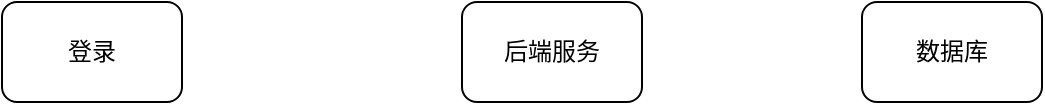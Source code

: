 <mxfile version="22.0.8" type="github">
  <diagram name="第 1 页" id="-oRvCiJH-ccSd-tmdgWp">
    <mxGraphModel dx="1397" dy="741" grid="1" gridSize="10" guides="1" tooltips="1" connect="1" arrows="1" fold="1" page="1" pageScale="1" pageWidth="827" pageHeight="1169" math="0" shadow="0">
      <root>
        <mxCell id="0" />
        <mxCell id="1" parent="0" />
        <mxCell id="prTjhhe098Utsomd_alY-1" value="登录" style="rounded=1;whiteSpace=wrap;html=1;" vertex="1" parent="1">
          <mxGeometry x="130" y="180" width="90" height="50" as="geometry" />
        </mxCell>
        <mxCell id="prTjhhe098Utsomd_alY-2" value="后端服务" style="rounded=1;whiteSpace=wrap;html=1;" vertex="1" parent="1">
          <mxGeometry x="360" y="180" width="90" height="50" as="geometry" />
        </mxCell>
        <mxCell id="prTjhhe098Utsomd_alY-3" value="数据库" style="rounded=1;whiteSpace=wrap;html=1;" vertex="1" parent="1">
          <mxGeometry x="560" y="180" width="90" height="50" as="geometry" />
        </mxCell>
      </root>
    </mxGraphModel>
  </diagram>
</mxfile>
